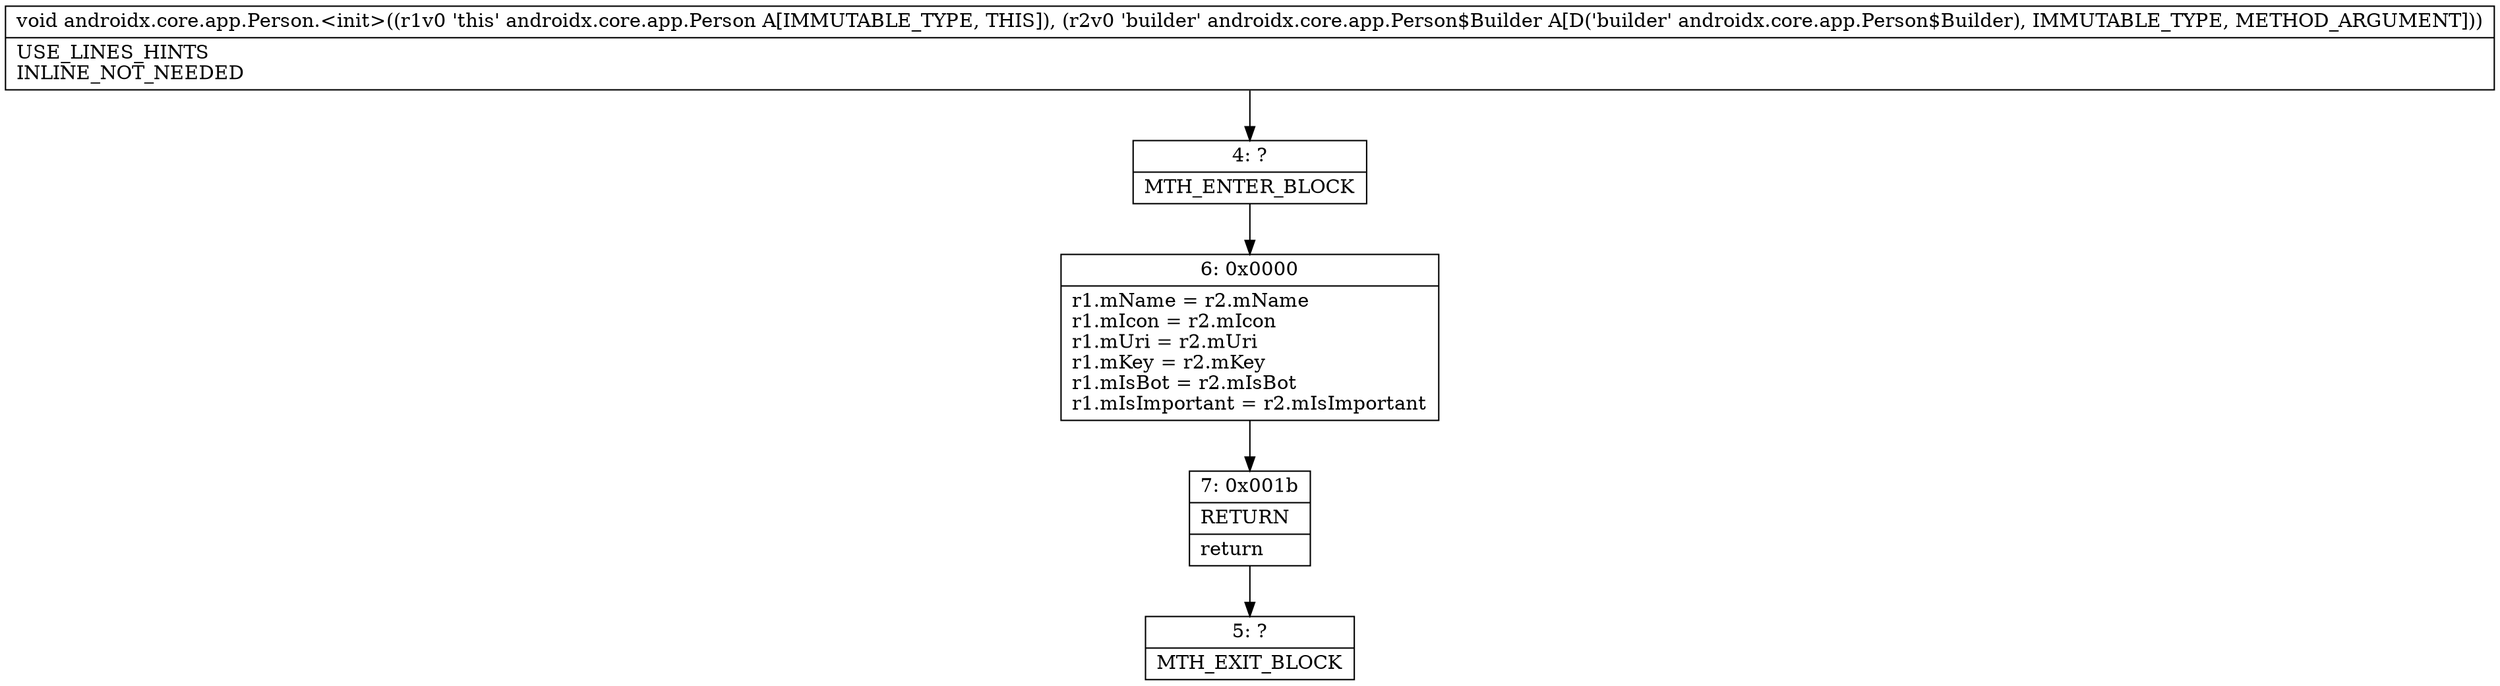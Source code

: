 digraph "CFG forandroidx.core.app.Person.\<init\>(Landroidx\/core\/app\/Person$Builder;)V" {
Node_4 [shape=record,label="{4\:\ ?|MTH_ENTER_BLOCK\l}"];
Node_6 [shape=record,label="{6\:\ 0x0000|r1.mName = r2.mName\lr1.mIcon = r2.mIcon\lr1.mUri = r2.mUri\lr1.mKey = r2.mKey\lr1.mIsBot = r2.mIsBot\lr1.mIsImportant = r2.mIsImportant\l}"];
Node_7 [shape=record,label="{7\:\ 0x001b|RETURN\l|return\l}"];
Node_5 [shape=record,label="{5\:\ ?|MTH_EXIT_BLOCK\l}"];
MethodNode[shape=record,label="{void androidx.core.app.Person.\<init\>((r1v0 'this' androidx.core.app.Person A[IMMUTABLE_TYPE, THIS]), (r2v0 'builder' androidx.core.app.Person$Builder A[D('builder' androidx.core.app.Person$Builder), IMMUTABLE_TYPE, METHOD_ARGUMENT]))  | USE_LINES_HINTS\lINLINE_NOT_NEEDED\l}"];
MethodNode -> Node_4;Node_4 -> Node_6;
Node_6 -> Node_7;
Node_7 -> Node_5;
}

